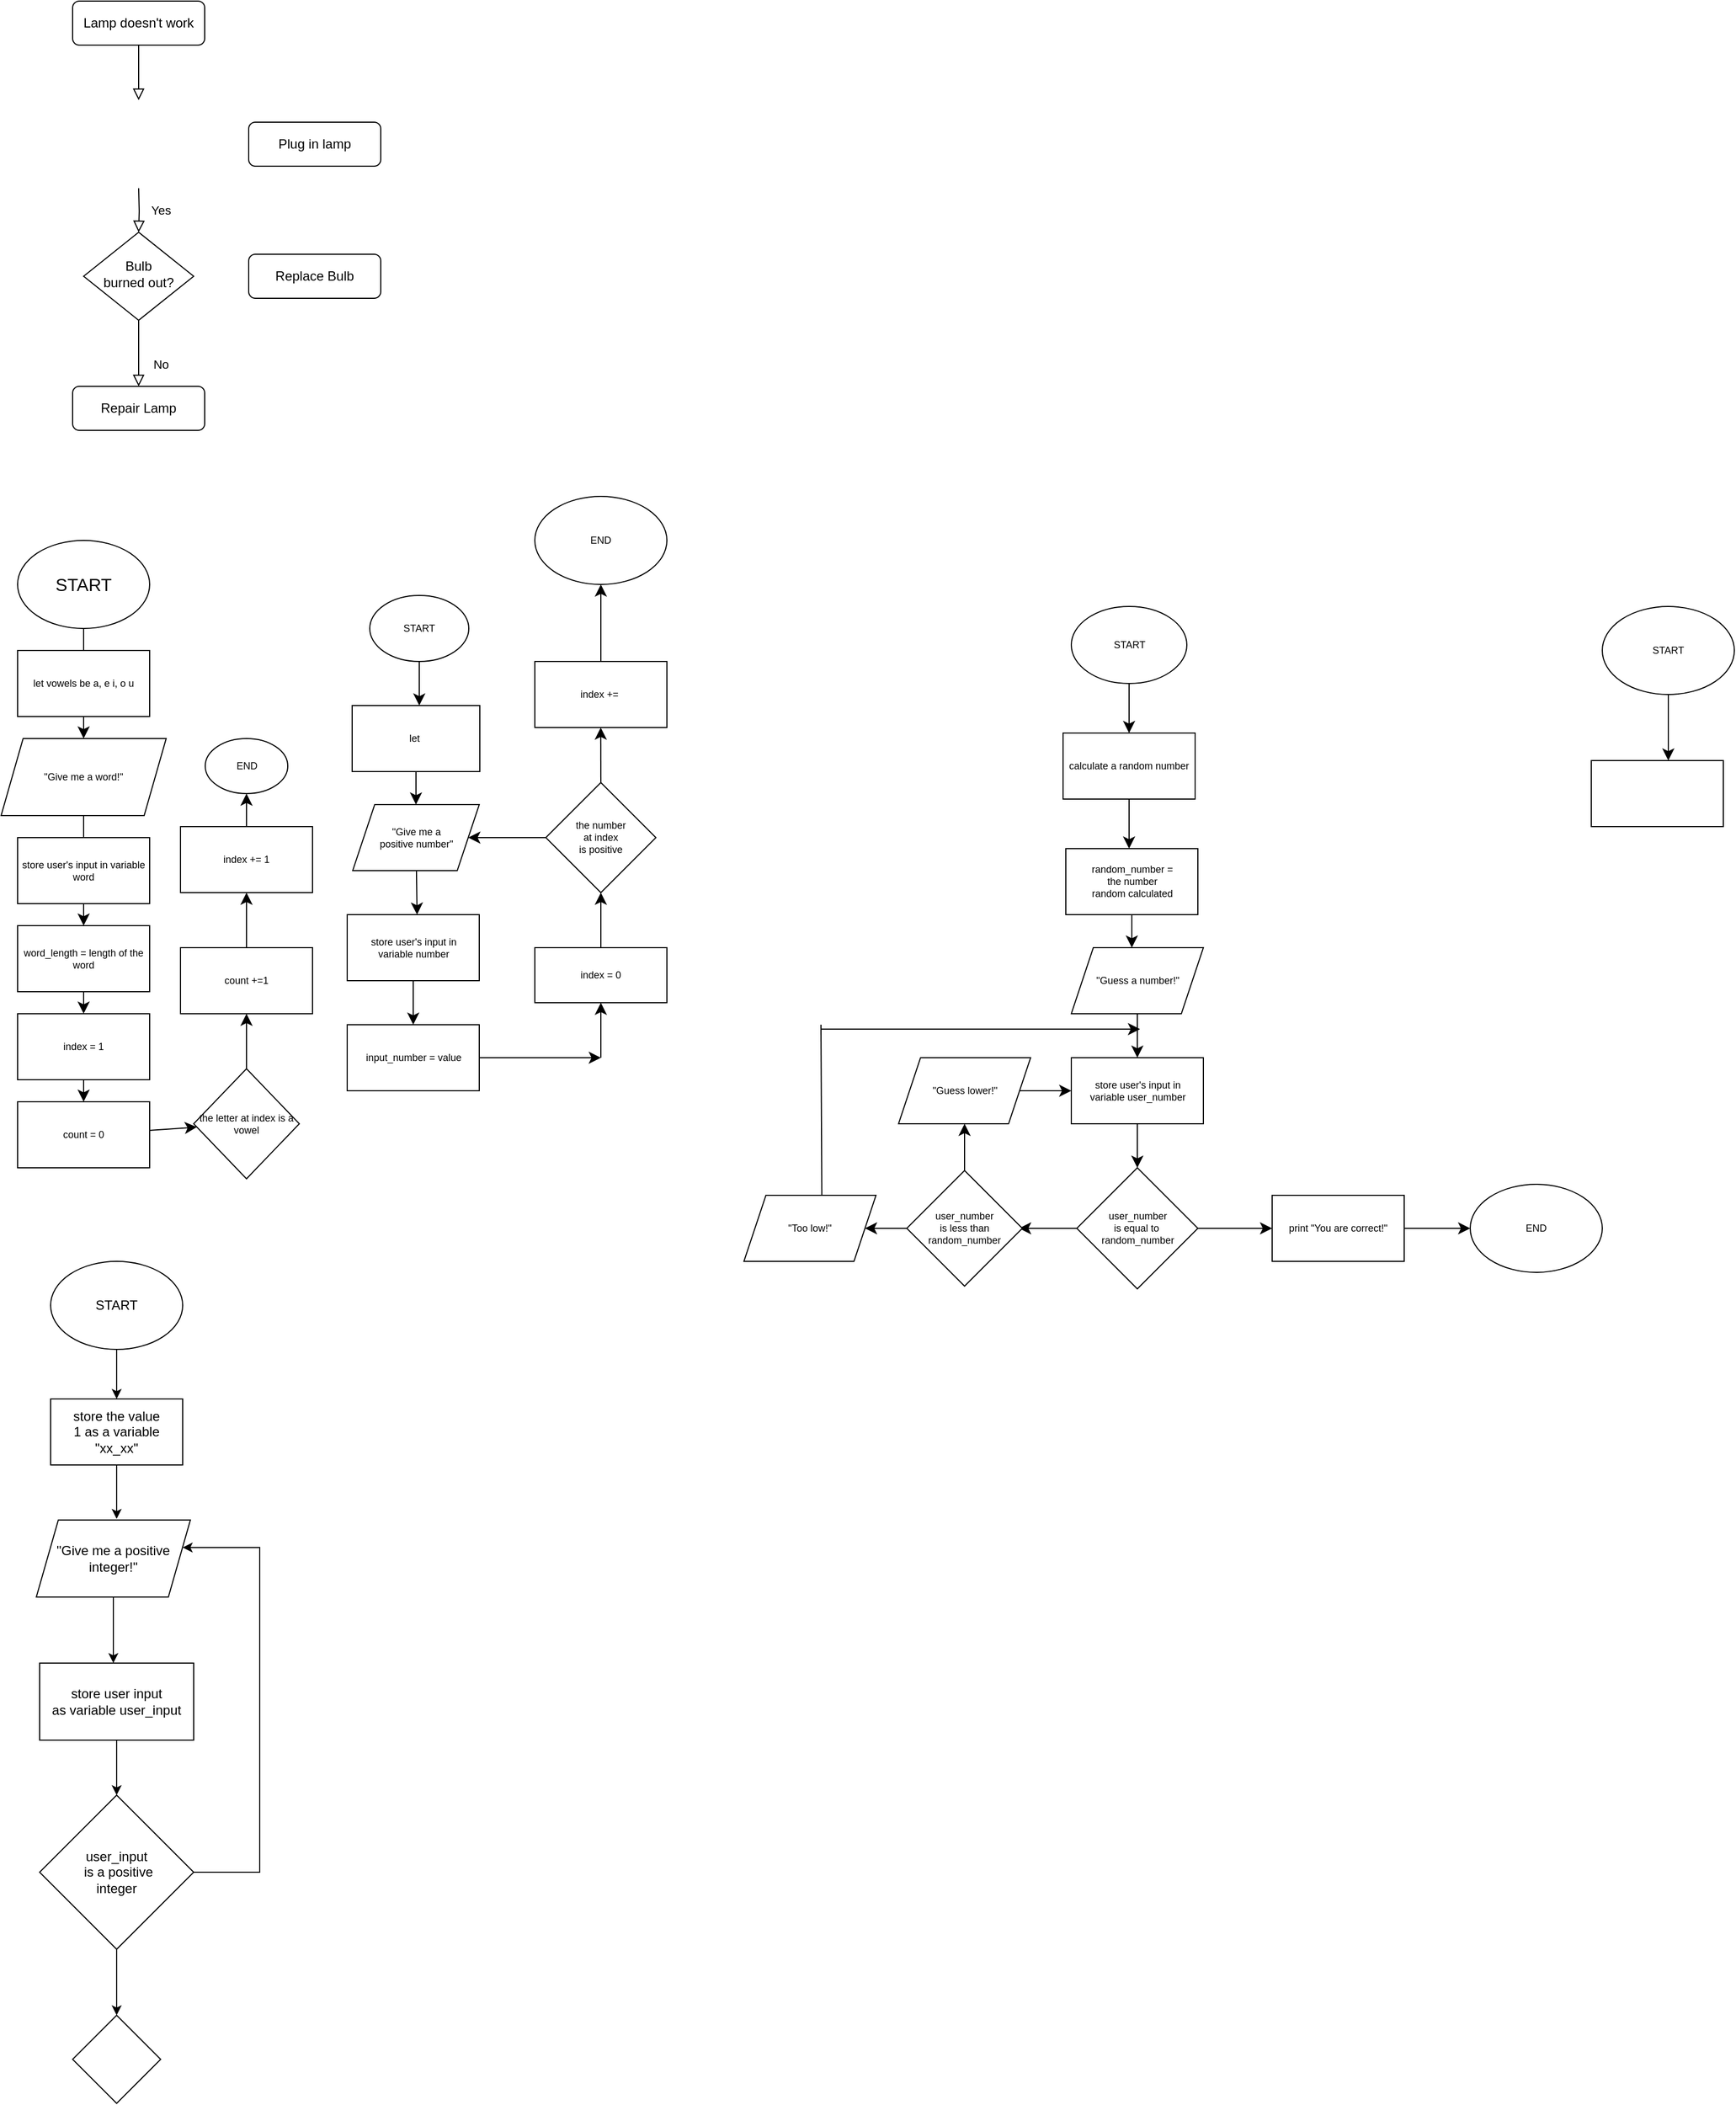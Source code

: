 <mxfile version="20.8.5" type="github" pages="2">
  <diagram id="C5RBs43oDa-KdzZeNtuy" name="Page-1">
    <mxGraphModel dx="595" dy="460" grid="1" gridSize="10" guides="1" tooltips="1" connect="1" arrows="1" fold="1" page="1" pageScale="1" pageWidth="827" pageHeight="1169" math="0" shadow="0">
      <root>
        <mxCell id="WIyWlLk6GJQsqaUBKTNV-0" />
        <mxCell id="WIyWlLk6GJQsqaUBKTNV-1" parent="WIyWlLk6GJQsqaUBKTNV-0" />
        <mxCell id="WIyWlLk6GJQsqaUBKTNV-2" value="" style="rounded=0;html=1;jettySize=auto;orthogonalLoop=1;fontSize=11;endArrow=block;endFill=0;endSize=8;strokeWidth=1;shadow=0;labelBackgroundColor=none;edgeStyle=orthogonalEdgeStyle;" parent="WIyWlLk6GJQsqaUBKTNV-1" source="WIyWlLk6GJQsqaUBKTNV-3" edge="1">
          <mxGeometry relative="1" as="geometry">
            <mxPoint x="220" y="170" as="targetPoint" />
          </mxGeometry>
        </mxCell>
        <mxCell id="WIyWlLk6GJQsqaUBKTNV-3" value="Lamp doesn&#39;t work" style="rounded=1;whiteSpace=wrap;html=1;fontSize=12;glass=0;strokeWidth=1;shadow=0;" parent="WIyWlLk6GJQsqaUBKTNV-1" vertex="1">
          <mxGeometry x="160" y="80" width="120" height="40" as="geometry" />
        </mxCell>
        <mxCell id="WIyWlLk6GJQsqaUBKTNV-4" value="Yes" style="rounded=0;html=1;jettySize=auto;orthogonalLoop=1;fontSize=11;endArrow=block;endFill=0;endSize=8;strokeWidth=1;shadow=0;labelBackgroundColor=none;edgeStyle=orthogonalEdgeStyle;" parent="WIyWlLk6GJQsqaUBKTNV-1" target="WIyWlLk6GJQsqaUBKTNV-10" edge="1">
          <mxGeometry y="20" relative="1" as="geometry">
            <mxPoint as="offset" />
            <mxPoint x="220" y="250" as="sourcePoint" />
          </mxGeometry>
        </mxCell>
        <mxCell id="WIyWlLk6GJQsqaUBKTNV-7" value="Plug in lamp" style="rounded=1;whiteSpace=wrap;html=1;fontSize=12;glass=0;strokeWidth=1;shadow=0;" parent="WIyWlLk6GJQsqaUBKTNV-1" vertex="1">
          <mxGeometry x="320" y="190" width="120" height="40" as="geometry" />
        </mxCell>
        <mxCell id="WIyWlLk6GJQsqaUBKTNV-8" value="No" style="rounded=0;html=1;jettySize=auto;orthogonalLoop=1;fontSize=11;endArrow=block;endFill=0;endSize=8;strokeWidth=1;shadow=0;labelBackgroundColor=none;edgeStyle=orthogonalEdgeStyle;" parent="WIyWlLk6GJQsqaUBKTNV-1" source="WIyWlLk6GJQsqaUBKTNV-10" target="WIyWlLk6GJQsqaUBKTNV-11" edge="1">
          <mxGeometry x="0.333" y="20" relative="1" as="geometry">
            <mxPoint as="offset" />
          </mxGeometry>
        </mxCell>
        <mxCell id="WIyWlLk6GJQsqaUBKTNV-10" value="Bulb&lt;br&gt;burned out?" style="rhombus;whiteSpace=wrap;html=1;shadow=0;fontFamily=Helvetica;fontSize=12;align=center;strokeWidth=1;spacing=6;spacingTop=-4;" parent="WIyWlLk6GJQsqaUBKTNV-1" vertex="1">
          <mxGeometry x="170" y="290" width="100" height="80" as="geometry" />
        </mxCell>
        <mxCell id="WIyWlLk6GJQsqaUBKTNV-11" value="Repair Lamp" style="rounded=1;whiteSpace=wrap;html=1;fontSize=12;glass=0;strokeWidth=1;shadow=0;" parent="WIyWlLk6GJQsqaUBKTNV-1" vertex="1">
          <mxGeometry x="160" y="430" width="120" height="40" as="geometry" />
        </mxCell>
        <mxCell id="WIyWlLk6GJQsqaUBKTNV-12" value="Replace Bulb" style="rounded=1;whiteSpace=wrap;html=1;fontSize=12;glass=0;strokeWidth=1;shadow=0;" parent="WIyWlLk6GJQsqaUBKTNV-1" vertex="1">
          <mxGeometry x="320" y="310" width="120" height="40" as="geometry" />
        </mxCell>
        <mxCell id="6rkK3X_Y7HJ2kkGCpfae-19" value="" style="edgeStyle=none;curved=1;rounded=0;orthogonalLoop=1;jettySize=auto;html=1;fontSize=9;startSize=8;endSize=8;" parent="WIyWlLk6GJQsqaUBKTNV-1" source="6rkK3X_Y7HJ2kkGCpfae-0" target="6rkK3X_Y7HJ2kkGCpfae-2" edge="1">
          <mxGeometry relative="1" as="geometry" />
        </mxCell>
        <mxCell id="6rkK3X_Y7HJ2kkGCpfae-0" value="START" style="ellipse;whiteSpace=wrap;html=1;fontSize=16;" parent="WIyWlLk6GJQsqaUBKTNV-1" vertex="1">
          <mxGeometry x="110" y="570" width="120" height="80" as="geometry" />
        </mxCell>
        <mxCell id="6rkK3X_Y7HJ2kkGCpfae-20" value="" style="edgeStyle=none;curved=1;rounded=0;orthogonalLoop=1;jettySize=auto;html=1;fontSize=9;startSize=8;endSize=8;" parent="WIyWlLk6GJQsqaUBKTNV-1" source="6rkK3X_Y7HJ2kkGCpfae-2" target="6rkK3X_Y7HJ2kkGCpfae-8" edge="1">
          <mxGeometry relative="1" as="geometry" />
        </mxCell>
        <mxCell id="6rkK3X_Y7HJ2kkGCpfae-2" value="&quot;Give me a word!&quot;" style="shape=parallelogram;perimeter=parallelogramPerimeter;whiteSpace=wrap;html=1;fixedSize=1;fontSize=9;" parent="WIyWlLk6GJQsqaUBKTNV-1" vertex="1">
          <mxGeometry x="95" y="750" width="150" height="70" as="geometry" />
        </mxCell>
        <mxCell id="6rkK3X_Y7HJ2kkGCpfae-3" value="let vowels be a, e i, o u" style="rounded=0;whiteSpace=wrap;html=1;fontSize=9;" parent="WIyWlLk6GJQsqaUBKTNV-1" vertex="1">
          <mxGeometry x="110" y="670" width="120" height="60" as="geometry" />
        </mxCell>
        <mxCell id="6rkK3X_Y7HJ2kkGCpfae-4" style="edgeStyle=none;curved=1;rounded=0;orthogonalLoop=1;jettySize=auto;html=1;exitX=0.5;exitY=1;exitDx=0;exitDy=0;fontSize=9;startSize=8;endSize=8;" parent="WIyWlLk6GJQsqaUBKTNV-1" source="6rkK3X_Y7HJ2kkGCpfae-3" target="6rkK3X_Y7HJ2kkGCpfae-3" edge="1">
          <mxGeometry relative="1" as="geometry" />
        </mxCell>
        <mxCell id="6rkK3X_Y7HJ2kkGCpfae-7" value="store user&#39;s input in variable word" style="rounded=0;whiteSpace=wrap;html=1;fontSize=9;" parent="WIyWlLk6GJQsqaUBKTNV-1" vertex="1">
          <mxGeometry x="110" y="840" width="120" height="60" as="geometry" />
        </mxCell>
        <mxCell id="6rkK3X_Y7HJ2kkGCpfae-21" value="" style="edgeStyle=none;curved=1;rounded=0;orthogonalLoop=1;jettySize=auto;html=1;fontSize=9;startSize=8;endSize=8;" parent="WIyWlLk6GJQsqaUBKTNV-1" source="6rkK3X_Y7HJ2kkGCpfae-8" target="6rkK3X_Y7HJ2kkGCpfae-11" edge="1">
          <mxGeometry relative="1" as="geometry" />
        </mxCell>
        <mxCell id="6rkK3X_Y7HJ2kkGCpfae-8" value="word_length = length of the word" style="rounded=0;whiteSpace=wrap;html=1;fontSize=9;" parent="WIyWlLk6GJQsqaUBKTNV-1" vertex="1">
          <mxGeometry x="110" y="920" width="120" height="60" as="geometry" />
        </mxCell>
        <mxCell id="6rkK3X_Y7HJ2kkGCpfae-22" value="" style="edgeStyle=none;curved=1;rounded=0;orthogonalLoop=1;jettySize=auto;html=1;fontSize=9;startSize=8;endSize=8;" parent="WIyWlLk6GJQsqaUBKTNV-1" source="6rkK3X_Y7HJ2kkGCpfae-11" target="6rkK3X_Y7HJ2kkGCpfae-16" edge="1">
          <mxGeometry relative="1" as="geometry" />
        </mxCell>
        <mxCell id="6rkK3X_Y7HJ2kkGCpfae-11" value="index = 1" style="rounded=0;whiteSpace=wrap;html=1;fontSize=9;" parent="WIyWlLk6GJQsqaUBKTNV-1" vertex="1">
          <mxGeometry x="110" y="1000" width="120" height="60" as="geometry" />
        </mxCell>
        <mxCell id="6rkK3X_Y7HJ2kkGCpfae-14" value="the letter at index is a vowel" style="rhombus;whiteSpace=wrap;html=1;fontSize=9;" parent="WIyWlLk6GJQsqaUBKTNV-1" vertex="1">
          <mxGeometry x="270" y="1050" width="96" height="100" as="geometry" />
        </mxCell>
        <mxCell id="6rkK3X_Y7HJ2kkGCpfae-15" value="" style="endArrow=classic;html=1;rounded=0;fontSize=9;startSize=8;endSize=8;curved=1;exitX=0.5;exitY=0;exitDx=0;exitDy=0;entryX=0.5;entryY=1;entryDx=0;entryDy=0;" parent="WIyWlLk6GJQsqaUBKTNV-1" source="6rkK3X_Y7HJ2kkGCpfae-14" target="6rkK3X_Y7HJ2kkGCpfae-17" edge="1">
          <mxGeometry width="50" height="50" relative="1" as="geometry">
            <mxPoint x="430" y="960" as="sourcePoint" />
            <mxPoint x="618" y="850" as="targetPoint" />
          </mxGeometry>
        </mxCell>
        <mxCell id="6rkK3X_Y7HJ2kkGCpfae-24" value="" style="edgeStyle=none;curved=1;rounded=0;orthogonalLoop=1;jettySize=auto;html=1;fontSize=9;startSize=8;endSize=8;" parent="WIyWlLk6GJQsqaUBKTNV-1" source="6rkK3X_Y7HJ2kkGCpfae-16" target="6rkK3X_Y7HJ2kkGCpfae-14" edge="1">
          <mxGeometry relative="1" as="geometry" />
        </mxCell>
        <mxCell id="6rkK3X_Y7HJ2kkGCpfae-16" value="count = 0" style="rounded=0;whiteSpace=wrap;html=1;fontSize=9;" parent="WIyWlLk6GJQsqaUBKTNV-1" vertex="1">
          <mxGeometry x="110" y="1080" width="120" height="60" as="geometry" />
        </mxCell>
        <mxCell id="6rkK3X_Y7HJ2kkGCpfae-25" value="" style="edgeStyle=none;curved=1;rounded=0;orthogonalLoop=1;jettySize=auto;html=1;fontSize=9;startSize=8;endSize=8;" parent="WIyWlLk6GJQsqaUBKTNV-1" source="6rkK3X_Y7HJ2kkGCpfae-17" target="6rkK3X_Y7HJ2kkGCpfae-18" edge="1">
          <mxGeometry relative="1" as="geometry" />
        </mxCell>
        <mxCell id="6rkK3X_Y7HJ2kkGCpfae-17" value="count +=1" style="rounded=0;whiteSpace=wrap;html=1;fontSize=9;" parent="WIyWlLk6GJQsqaUBKTNV-1" vertex="1">
          <mxGeometry x="258" y="940" width="120" height="60" as="geometry" />
        </mxCell>
        <mxCell id="6rkK3X_Y7HJ2kkGCpfae-27" style="edgeStyle=none;curved=1;rounded=0;orthogonalLoop=1;jettySize=auto;html=1;fontSize=9;startSize=8;endSize=8;" parent="WIyWlLk6GJQsqaUBKTNV-1" source="6rkK3X_Y7HJ2kkGCpfae-18" target="6rkK3X_Y7HJ2kkGCpfae-28" edge="1">
          <mxGeometry relative="1" as="geometry">
            <mxPoint x="318" y="790" as="targetPoint" />
          </mxGeometry>
        </mxCell>
        <mxCell id="6rkK3X_Y7HJ2kkGCpfae-18" value="index += 1" style="rounded=0;whiteSpace=wrap;html=1;fontSize=9;" parent="WIyWlLk6GJQsqaUBKTNV-1" vertex="1">
          <mxGeometry x="258" y="830" width="120" height="60" as="geometry" />
        </mxCell>
        <mxCell id="6rkK3X_Y7HJ2kkGCpfae-28" value="END" style="ellipse;whiteSpace=wrap;html=1;fontSize=9;" parent="WIyWlLk6GJQsqaUBKTNV-1" vertex="1">
          <mxGeometry x="280.5" y="750" width="75" height="50" as="geometry" />
        </mxCell>
        <mxCell id="6rkK3X_Y7HJ2kkGCpfae-30" style="edgeStyle=none;curved=1;rounded=0;orthogonalLoop=1;jettySize=auto;html=1;fontSize=9;startSize=8;endSize=8;" parent="WIyWlLk6GJQsqaUBKTNV-1" source="6rkK3X_Y7HJ2kkGCpfae-29" edge="1">
          <mxGeometry relative="1" as="geometry">
            <mxPoint x="475" y="720" as="targetPoint" />
          </mxGeometry>
        </mxCell>
        <mxCell id="6rkK3X_Y7HJ2kkGCpfae-29" value="START" style="ellipse;whiteSpace=wrap;html=1;fontSize=9;" parent="WIyWlLk6GJQsqaUBKTNV-1" vertex="1">
          <mxGeometry x="430" y="620" width="90" height="60" as="geometry" />
        </mxCell>
        <mxCell id="6rkK3X_Y7HJ2kkGCpfae-37" style="edgeStyle=none;curved=1;rounded=0;orthogonalLoop=1;jettySize=auto;html=1;entryX=0.5;entryY=0;entryDx=0;entryDy=0;fontSize=9;startSize=8;endSize=8;" parent="WIyWlLk6GJQsqaUBKTNV-1" source="6rkK3X_Y7HJ2kkGCpfae-32" target="6rkK3X_Y7HJ2kkGCpfae-35" edge="1">
          <mxGeometry relative="1" as="geometry" />
        </mxCell>
        <mxCell id="6rkK3X_Y7HJ2kkGCpfae-32" value="let&amp;nbsp;" style="rounded=0;whiteSpace=wrap;html=1;fontSize=9;" parent="WIyWlLk6GJQsqaUBKTNV-1" vertex="1">
          <mxGeometry x="414" y="720" width="116" height="60" as="geometry" />
        </mxCell>
        <mxCell id="6rkK3X_Y7HJ2kkGCpfae-36" style="edgeStyle=none;curved=1;rounded=0;orthogonalLoop=1;jettySize=auto;html=1;fontSize=9;startSize=8;endSize=8;" parent="WIyWlLk6GJQsqaUBKTNV-1" source="6rkK3X_Y7HJ2kkGCpfae-35" edge="1">
          <mxGeometry relative="1" as="geometry">
            <mxPoint x="473" y="910" as="targetPoint" />
          </mxGeometry>
        </mxCell>
        <mxCell id="6rkK3X_Y7HJ2kkGCpfae-35" value="&quot;Give me a &lt;br&gt;positive number&quot;" style="shape=parallelogram;perimeter=parallelogramPerimeter;whiteSpace=wrap;html=1;fixedSize=1;fontSize=9;" parent="WIyWlLk6GJQsqaUBKTNV-1" vertex="1">
          <mxGeometry x="414.5" y="810" width="115" height="60" as="geometry" />
        </mxCell>
        <mxCell id="6rkK3X_Y7HJ2kkGCpfae-40" style="edgeStyle=none;curved=1;rounded=0;orthogonalLoop=1;jettySize=auto;html=1;fontSize=9;startSize=8;endSize=8;" parent="WIyWlLk6GJQsqaUBKTNV-1" source="6rkK3X_Y7HJ2kkGCpfae-39" edge="1">
          <mxGeometry relative="1" as="geometry">
            <mxPoint x="469.5" y="1010" as="targetPoint" />
          </mxGeometry>
        </mxCell>
        <mxCell id="6rkK3X_Y7HJ2kkGCpfae-39" value="store user&#39;s input in&lt;br&gt;variable number" style="rounded=0;whiteSpace=wrap;html=1;fontSize=9;" parent="WIyWlLk6GJQsqaUBKTNV-1" vertex="1">
          <mxGeometry x="409.5" y="910" width="120" height="60" as="geometry" />
        </mxCell>
        <mxCell id="6rkK3X_Y7HJ2kkGCpfae-43" style="edgeStyle=none;curved=1;rounded=0;orthogonalLoop=1;jettySize=auto;html=1;fontSize=9;startSize=8;endSize=8;" parent="WIyWlLk6GJQsqaUBKTNV-1" source="6rkK3X_Y7HJ2kkGCpfae-41" edge="1">
          <mxGeometry relative="1" as="geometry">
            <mxPoint x="640" y="1040" as="targetPoint" />
          </mxGeometry>
        </mxCell>
        <mxCell id="6rkK3X_Y7HJ2kkGCpfae-41" value="input_number = value" style="rounded=0;whiteSpace=wrap;html=1;fontSize=9;" parent="WIyWlLk6GJQsqaUBKTNV-1" vertex="1">
          <mxGeometry x="409.5" y="1010" width="120" height="60" as="geometry" />
        </mxCell>
        <mxCell id="6rkK3X_Y7HJ2kkGCpfae-49" style="edgeStyle=none;curved=1;rounded=0;orthogonalLoop=1;jettySize=auto;html=1;fontSize=9;startSize=8;endSize=8;" parent="WIyWlLk6GJQsqaUBKTNV-1" source="6rkK3X_Y7HJ2kkGCpfae-48" target="6rkK3X_Y7HJ2kkGCpfae-50" edge="1">
          <mxGeometry relative="1" as="geometry">
            <mxPoint x="640" y="970" as="targetPoint" />
          </mxGeometry>
        </mxCell>
        <mxCell id="6rkK3X_Y7HJ2kkGCpfae-48" value="index = 0" style="rounded=0;whiteSpace=wrap;html=1;fontSize=9;" parent="WIyWlLk6GJQsqaUBKTNV-1" vertex="1">
          <mxGeometry x="580" y="940" width="120" height="50" as="geometry" />
        </mxCell>
        <mxCell id="6rkK3X_Y7HJ2kkGCpfae-51" style="edgeStyle=none;curved=1;rounded=0;orthogonalLoop=1;jettySize=auto;html=1;fontSize=9;startSize=8;endSize=8;entryX=1;entryY=0.5;entryDx=0;entryDy=0;exitX=0;exitY=0.5;exitDx=0;exitDy=0;" parent="WIyWlLk6GJQsqaUBKTNV-1" source="6rkK3X_Y7HJ2kkGCpfae-50" target="6rkK3X_Y7HJ2kkGCpfae-35" edge="1">
          <mxGeometry relative="1" as="geometry">
            <mxPoint x="640" y="810" as="targetPoint" />
          </mxGeometry>
        </mxCell>
        <mxCell id="6rkK3X_Y7HJ2kkGCpfae-55" style="edgeStyle=none;curved=1;rounded=0;orthogonalLoop=1;jettySize=auto;html=1;exitX=0.5;exitY=0;exitDx=0;exitDy=0;fontSize=9;startSize=8;endSize=8;" parent="WIyWlLk6GJQsqaUBKTNV-1" source="6rkK3X_Y7HJ2kkGCpfae-50" edge="1">
          <mxGeometry relative="1" as="geometry">
            <mxPoint x="639.895" y="740" as="targetPoint" />
          </mxGeometry>
        </mxCell>
        <mxCell id="6rkK3X_Y7HJ2kkGCpfae-50" value="the number&lt;br&gt;at index&lt;br&gt;is positive" style="rhombus;whiteSpace=wrap;html=1;fontSize=9;" parent="WIyWlLk6GJQsqaUBKTNV-1" vertex="1">
          <mxGeometry x="590" y="790" width="100" height="100" as="geometry" />
        </mxCell>
        <mxCell id="6rkK3X_Y7HJ2kkGCpfae-57" value="" style="endArrow=classic;html=1;rounded=0;fontSize=9;startSize=8;endSize=8;curved=1;" parent="WIyWlLk6GJQsqaUBKTNV-1" target="6rkK3X_Y7HJ2kkGCpfae-48" edge="1">
          <mxGeometry width="50" height="50" relative="1" as="geometry">
            <mxPoint x="640" y="1040" as="sourcePoint" />
            <mxPoint x="690" y="990" as="targetPoint" />
          </mxGeometry>
        </mxCell>
        <mxCell id="G9BDfz2UxZrtVeb2Ntyk-60" style="edgeStyle=none;curved=1;rounded=0;orthogonalLoop=1;jettySize=auto;html=1;exitX=0.5;exitY=0;exitDx=0;exitDy=0;fontSize=9;startSize=8;endSize=8;" parent="WIyWlLk6GJQsqaUBKTNV-1" source="6rkK3X_Y7HJ2kkGCpfae-58" target="G9BDfz2UxZrtVeb2Ntyk-61" edge="1">
          <mxGeometry relative="1" as="geometry">
            <mxPoint x="640.31" y="630" as="targetPoint" />
          </mxGeometry>
        </mxCell>
        <mxCell id="6rkK3X_Y7HJ2kkGCpfae-58" value="index +=&amp;nbsp;" style="rounded=0;whiteSpace=wrap;html=1;fontSize=9;" parent="WIyWlLk6GJQsqaUBKTNV-1" vertex="1">
          <mxGeometry x="580" y="680" width="120" height="60" as="geometry" />
        </mxCell>
        <mxCell id="G9BDfz2UxZrtVeb2Ntyk-1" style="edgeStyle=none;curved=1;rounded=0;orthogonalLoop=1;jettySize=auto;html=1;exitX=0.5;exitY=1;exitDx=0;exitDy=0;fontSize=9;startSize=8;endSize=8;" parent="WIyWlLk6GJQsqaUBKTNV-1" source="G9BDfz2UxZrtVeb2Ntyk-0" edge="1">
          <mxGeometry relative="1" as="geometry">
            <mxPoint x="1120" y="745" as="targetPoint" />
          </mxGeometry>
        </mxCell>
        <mxCell id="G9BDfz2UxZrtVeb2Ntyk-0" value="START" style="ellipse;whiteSpace=wrap;html=1;fontSize=9;" parent="WIyWlLk6GJQsqaUBKTNV-1" vertex="1">
          <mxGeometry x="1067.5" y="630" width="105" height="70" as="geometry" />
        </mxCell>
        <mxCell id="G9BDfz2UxZrtVeb2Ntyk-3" style="edgeStyle=none;curved=1;rounded=0;orthogonalLoop=1;jettySize=auto;html=1;fontSize=9;startSize=8;endSize=8;" parent="WIyWlLk6GJQsqaUBKTNV-1" edge="1">
          <mxGeometry relative="1" as="geometry">
            <mxPoint x="1120" y="850" as="targetPoint" />
            <mxPoint x="1120" y="800" as="sourcePoint" />
          </mxGeometry>
        </mxCell>
        <mxCell id="G9BDfz2UxZrtVeb2Ntyk-5" value="calculate a random number" style="rounded=0;whiteSpace=wrap;html=1;fontSize=9;" parent="WIyWlLk6GJQsqaUBKTNV-1" vertex="1">
          <mxGeometry x="1060" y="745" width="120" height="60" as="geometry" />
        </mxCell>
        <mxCell id="G9BDfz2UxZrtVeb2Ntyk-12" style="edgeStyle=none;curved=1;rounded=0;orthogonalLoop=1;jettySize=auto;html=1;exitX=0.5;exitY=0;exitDx=0;exitDy=0;fontSize=9;startSize=8;endSize=8;" parent="WIyWlLk6GJQsqaUBKTNV-1" source="G9BDfz2UxZrtVeb2Ntyk-6" edge="1">
          <mxGeometry relative="1" as="geometry">
            <mxPoint x="1127.5" y="1040" as="targetPoint" />
          </mxGeometry>
        </mxCell>
        <mxCell id="G9BDfz2UxZrtVeb2Ntyk-6" value="&quot;Guess a number!&quot;" style="shape=parallelogram;perimeter=parallelogramPerimeter;whiteSpace=wrap;html=1;fixedSize=1;fontSize=9;" parent="WIyWlLk6GJQsqaUBKTNV-1" vertex="1">
          <mxGeometry x="1067.5" y="940" width="120" height="60" as="geometry" />
        </mxCell>
        <mxCell id="G9BDfz2UxZrtVeb2Ntyk-14" style="edgeStyle=none;curved=1;rounded=0;orthogonalLoop=1;jettySize=auto;html=1;fontSize=9;startSize=8;endSize=8;" parent="WIyWlLk6GJQsqaUBKTNV-1" source="G9BDfz2UxZrtVeb2Ntyk-10" edge="1">
          <mxGeometry relative="1" as="geometry">
            <mxPoint x="1122.5" y="940" as="targetPoint" />
          </mxGeometry>
        </mxCell>
        <mxCell id="G9BDfz2UxZrtVeb2Ntyk-10" value="random_number =&lt;br&gt;the number&lt;br&gt;random calculated" style="rounded=0;whiteSpace=wrap;html=1;fontSize=9;" parent="WIyWlLk6GJQsqaUBKTNV-1" vertex="1">
          <mxGeometry x="1062.5" y="850" width="120" height="60" as="geometry" />
        </mxCell>
        <mxCell id="G9BDfz2UxZrtVeb2Ntyk-17" style="edgeStyle=none;curved=1;rounded=0;orthogonalLoop=1;jettySize=auto;html=1;fontSize=9;startSize=8;endSize=8;" parent="WIyWlLk6GJQsqaUBKTNV-1" source="G9BDfz2UxZrtVeb2Ntyk-16" edge="1">
          <mxGeometry relative="1" as="geometry">
            <mxPoint x="1127.5" y="1140" as="targetPoint" />
          </mxGeometry>
        </mxCell>
        <mxCell id="G9BDfz2UxZrtVeb2Ntyk-16" value="store user&#39;s input in&lt;br&gt;variable user_number" style="rounded=0;whiteSpace=wrap;html=1;fontSize=9;" parent="WIyWlLk6GJQsqaUBKTNV-1" vertex="1">
          <mxGeometry x="1067.5" y="1040" width="120" height="60" as="geometry" />
        </mxCell>
        <mxCell id="G9BDfz2UxZrtVeb2Ntyk-45" style="edgeStyle=none;curved=1;rounded=0;orthogonalLoop=1;jettySize=auto;html=1;fontSize=9;startSize=8;endSize=8;" parent="WIyWlLk6GJQsqaUBKTNV-1" source="G9BDfz2UxZrtVeb2Ntyk-18" edge="1">
          <mxGeometry relative="1" as="geometry">
            <mxPoint x="1020" y="1195" as="targetPoint" />
          </mxGeometry>
        </mxCell>
        <mxCell id="G9BDfz2UxZrtVeb2Ntyk-18" value="user_number&lt;br&gt;is equal to&amp;nbsp;&lt;br&gt;random_number" style="rhombus;whiteSpace=wrap;html=1;fontSize=9;" parent="WIyWlLk6GJQsqaUBKTNV-1" vertex="1">
          <mxGeometry x="1072.5" y="1140" width="110" height="110" as="geometry" />
        </mxCell>
        <mxCell id="G9BDfz2UxZrtVeb2Ntyk-57" style="edgeStyle=none;curved=1;rounded=0;orthogonalLoop=1;jettySize=auto;html=1;fontSize=9;startSize=8;endSize=8;" parent="WIyWlLk6GJQsqaUBKTNV-1" source="G9BDfz2UxZrtVeb2Ntyk-23" target="G9BDfz2UxZrtVeb2Ntyk-58" edge="1">
          <mxGeometry relative="1" as="geometry">
            <mxPoint x="1420.0" y="1195" as="targetPoint" />
          </mxGeometry>
        </mxCell>
        <mxCell id="G9BDfz2UxZrtVeb2Ntyk-23" value="print &quot;You are correct!&quot;" style="rounded=0;whiteSpace=wrap;html=1;fontSize=9;" parent="WIyWlLk6GJQsqaUBKTNV-1" vertex="1">
          <mxGeometry x="1250" y="1165" width="120" height="60" as="geometry" />
        </mxCell>
        <mxCell id="G9BDfz2UxZrtVeb2Ntyk-46" style="edgeStyle=none;curved=1;rounded=0;orthogonalLoop=1;jettySize=auto;html=1;entryX=0.5;entryY=1;entryDx=0;entryDy=0;fontSize=9;startSize=8;endSize=8;" parent="WIyWlLk6GJQsqaUBKTNV-1" source="G9BDfz2UxZrtVeb2Ntyk-29" target="G9BDfz2UxZrtVeb2Ntyk-35" edge="1">
          <mxGeometry relative="1" as="geometry" />
        </mxCell>
        <mxCell id="G9BDfz2UxZrtVeb2Ntyk-47" style="edgeStyle=none;curved=1;rounded=0;orthogonalLoop=1;jettySize=auto;html=1;fontSize=9;startSize=8;endSize=8;" parent="WIyWlLk6GJQsqaUBKTNV-1" source="G9BDfz2UxZrtVeb2Ntyk-29" target="G9BDfz2UxZrtVeb2Ntyk-34" edge="1">
          <mxGeometry relative="1" as="geometry" />
        </mxCell>
        <mxCell id="G9BDfz2UxZrtVeb2Ntyk-29" value="user_number&lt;br&gt;is less than&lt;br&gt;random_number" style="rhombus;whiteSpace=wrap;html=1;fontSize=9;" parent="WIyWlLk6GJQsqaUBKTNV-1" vertex="1">
          <mxGeometry x="918" y="1142.5" width="105" height="105" as="geometry" />
        </mxCell>
        <mxCell id="G9BDfz2UxZrtVeb2Ntyk-34" value="&quot;Too low!&quot;" style="shape=parallelogram;perimeter=parallelogramPerimeter;whiteSpace=wrap;html=1;fixedSize=1;fontSize=9;" parent="WIyWlLk6GJQsqaUBKTNV-1" vertex="1">
          <mxGeometry x="770" y="1165" width="120" height="60" as="geometry" />
        </mxCell>
        <mxCell id="G9BDfz2UxZrtVeb2Ntyk-35" value="&quot;Guess lower!&quot;" style="shape=parallelogram;perimeter=parallelogramPerimeter;whiteSpace=wrap;html=1;fixedSize=1;fontSize=9;" parent="WIyWlLk6GJQsqaUBKTNV-1" vertex="1">
          <mxGeometry x="910.5" y="1040" width="120" height="60" as="geometry" />
        </mxCell>
        <mxCell id="G9BDfz2UxZrtVeb2Ntyk-49" value="" style="endArrow=classic;html=1;rounded=0;fontSize=9;startSize=8;endSize=8;curved=1;exitX=1;exitY=0.5;exitDx=0;exitDy=0;entryX=0;entryY=0.5;entryDx=0;entryDy=0;" parent="WIyWlLk6GJQsqaUBKTNV-1" source="G9BDfz2UxZrtVeb2Ntyk-35" target="G9BDfz2UxZrtVeb2Ntyk-16" edge="1">
          <mxGeometry width="50" height="50" relative="1" as="geometry">
            <mxPoint x="940" y="1040" as="sourcePoint" />
            <mxPoint x="990" y="990" as="targetPoint" />
          </mxGeometry>
        </mxCell>
        <mxCell id="G9BDfz2UxZrtVeb2Ntyk-52" value="" style="endArrow=classic;html=1;rounded=0;fontSize=9;startSize=8;endSize=8;curved=1;" parent="WIyWlLk6GJQsqaUBKTNV-1" edge="1">
          <mxGeometry width="50" height="50" relative="1" as="geometry">
            <mxPoint x="840" y="1014" as="sourcePoint" />
            <mxPoint x="1130" y="1014" as="targetPoint" />
          </mxGeometry>
        </mxCell>
        <mxCell id="G9BDfz2UxZrtVeb2Ntyk-53" value="" style="endArrow=none;html=1;rounded=0;fontSize=9;startSize=8;endSize=8;curved=1;exitX=0.59;exitY=0.002;exitDx=0;exitDy=0;exitPerimeter=0;" parent="WIyWlLk6GJQsqaUBKTNV-1" source="G9BDfz2UxZrtVeb2Ntyk-34" edge="1">
          <mxGeometry width="50" height="50" relative="1" as="geometry">
            <mxPoint x="840" y="1140" as="sourcePoint" />
            <mxPoint x="840" y="1010" as="targetPoint" />
          </mxGeometry>
        </mxCell>
        <mxCell id="G9BDfz2UxZrtVeb2Ntyk-54" value="" style="endArrow=classic;html=1;rounded=0;fontSize=9;startSize=8;endSize=8;curved=1;exitX=1;exitY=0.5;exitDx=0;exitDy=0;" parent="WIyWlLk6GJQsqaUBKTNV-1" source="G9BDfz2UxZrtVeb2Ntyk-18" edge="1">
          <mxGeometry width="50" height="50" relative="1" as="geometry">
            <mxPoint x="1160" y="1170" as="sourcePoint" />
            <mxPoint x="1250" y="1195" as="targetPoint" />
          </mxGeometry>
        </mxCell>
        <mxCell id="G9BDfz2UxZrtVeb2Ntyk-58" value="END" style="ellipse;whiteSpace=wrap;html=1;fontSize=9;" parent="WIyWlLk6GJQsqaUBKTNV-1" vertex="1">
          <mxGeometry x="1430.0" y="1155" width="120" height="80" as="geometry" />
        </mxCell>
        <mxCell id="G9BDfz2UxZrtVeb2Ntyk-61" value="END" style="ellipse;whiteSpace=wrap;html=1;fontSize=9;" parent="WIyWlLk6GJQsqaUBKTNV-1" vertex="1">
          <mxGeometry x="580.0" y="530" width="120" height="80" as="geometry" />
        </mxCell>
        <mxCell id="G9BDfz2UxZrtVeb2Ntyk-63" style="edgeStyle=none;curved=1;rounded=0;orthogonalLoop=1;jettySize=auto;html=1;fontSize=9;startSize=8;endSize=8;" parent="WIyWlLk6GJQsqaUBKTNV-1" source="G9BDfz2UxZrtVeb2Ntyk-62" edge="1">
          <mxGeometry relative="1" as="geometry">
            <mxPoint x="1610" y="770" as="targetPoint" />
          </mxGeometry>
        </mxCell>
        <mxCell id="G9BDfz2UxZrtVeb2Ntyk-62" value="START" style="ellipse;whiteSpace=wrap;html=1;fontSize=9;" parent="WIyWlLk6GJQsqaUBKTNV-1" vertex="1">
          <mxGeometry x="1550" y="630" width="120" height="80" as="geometry" />
        </mxCell>
        <mxCell id="G9BDfz2UxZrtVeb2Ntyk-64" value="" style="rounded=0;whiteSpace=wrap;html=1;fontSize=9;" parent="WIyWlLk6GJQsqaUBKTNV-1" vertex="1">
          <mxGeometry x="1540" y="770" width="120" height="60" as="geometry" />
        </mxCell>
        <mxCell id="iwm73fOLzy9ZU6IERDcX-15" style="edgeStyle=orthogonalEdgeStyle;rounded=0;orthogonalLoop=1;jettySize=auto;html=1;" edge="1" parent="WIyWlLk6GJQsqaUBKTNV-1" source="iwm73fOLzy9ZU6IERDcX-0" target="iwm73fOLzy9ZU6IERDcX-14">
          <mxGeometry relative="1" as="geometry" />
        </mxCell>
        <mxCell id="iwm73fOLzy9ZU6IERDcX-0" value="START" style="ellipse;whiteSpace=wrap;html=1;" vertex="1" parent="WIyWlLk6GJQsqaUBKTNV-1">
          <mxGeometry x="140" y="1225" width="120" height="80" as="geometry" />
        </mxCell>
        <mxCell id="iwm73fOLzy9ZU6IERDcX-3" style="edgeStyle=orthogonalEdgeStyle;rounded=0;orthogonalLoop=1;jettySize=auto;html=1;" edge="1" parent="WIyWlLk6GJQsqaUBKTNV-1" source="iwm73fOLzy9ZU6IERDcX-2">
          <mxGeometry relative="1" as="geometry">
            <mxPoint x="197" y="1590.0" as="targetPoint" />
          </mxGeometry>
        </mxCell>
        <mxCell id="iwm73fOLzy9ZU6IERDcX-2" value="&quot;Give me a positive&lt;br&gt;integer!&quot;" style="shape=parallelogram;perimeter=parallelogramPerimeter;whiteSpace=wrap;html=1;fixedSize=1;" vertex="1" parent="WIyWlLk6GJQsqaUBKTNV-1">
          <mxGeometry x="127" y="1460" width="140" height="70" as="geometry" />
        </mxCell>
        <mxCell id="iwm73fOLzy9ZU6IERDcX-5" style="edgeStyle=orthogonalEdgeStyle;rounded=0;orthogonalLoop=1;jettySize=auto;html=1;" edge="1" parent="WIyWlLk6GJQsqaUBKTNV-1">
          <mxGeometry relative="1" as="geometry">
            <mxPoint x="200" y="1710" as="targetPoint" />
            <mxPoint x="200" y="1650" as="sourcePoint" />
          </mxGeometry>
        </mxCell>
        <mxCell id="iwm73fOLzy9ZU6IERDcX-4" value="store user input&lt;br&gt;as variable user_input" style="rounded=0;whiteSpace=wrap;html=1;" vertex="1" parent="WIyWlLk6GJQsqaUBKTNV-1">
          <mxGeometry x="130" y="1590" width="140" height="70" as="geometry" />
        </mxCell>
        <mxCell id="iwm73fOLzy9ZU6IERDcX-11" style="edgeStyle=orthogonalEdgeStyle;rounded=0;orthogonalLoop=1;jettySize=auto;html=1;" edge="1" parent="WIyWlLk6GJQsqaUBKTNV-1" source="iwm73fOLzy9ZU6IERDcX-6">
          <mxGeometry relative="1" as="geometry">
            <mxPoint x="200.0" y="1910" as="targetPoint" />
          </mxGeometry>
        </mxCell>
        <mxCell id="iwm73fOLzy9ZU6IERDcX-13" style="edgeStyle=orthogonalEdgeStyle;rounded=0;orthogonalLoop=1;jettySize=auto;html=1;exitX=1;exitY=0.5;exitDx=0;exitDy=0;entryX=1;entryY=0.5;entryDx=0;entryDy=0;" edge="1" parent="WIyWlLk6GJQsqaUBKTNV-1" source="iwm73fOLzy9ZU6IERDcX-6">
          <mxGeometry relative="1" as="geometry">
            <mxPoint x="260" y="1485" as="targetPoint" />
            <Array as="points">
              <mxPoint x="330" y="1780" />
              <mxPoint x="330" y="1485" />
            </Array>
          </mxGeometry>
        </mxCell>
        <mxCell id="iwm73fOLzy9ZU6IERDcX-6" value="user_input&lt;br&gt;&amp;nbsp;is a positive&lt;br&gt;integer" style="rhombus;whiteSpace=wrap;html=1;" vertex="1" parent="WIyWlLk6GJQsqaUBKTNV-1">
          <mxGeometry x="130" y="1710" width="140" height="140" as="geometry" />
        </mxCell>
        <mxCell id="iwm73fOLzy9ZU6IERDcX-16" style="edgeStyle=orthogonalEdgeStyle;rounded=0;orthogonalLoop=1;jettySize=auto;html=1;exitX=0.5;exitY=1;exitDx=0;exitDy=0;" edge="1" parent="WIyWlLk6GJQsqaUBKTNV-1" source="iwm73fOLzy9ZU6IERDcX-14">
          <mxGeometry relative="1" as="geometry">
            <mxPoint x="200" y="1459" as="targetPoint" />
            <mxPoint x="200" y="1419" as="sourcePoint" />
          </mxGeometry>
        </mxCell>
        <mxCell id="iwm73fOLzy9ZU6IERDcX-14" value="store the value&lt;br&gt;1 as a variable&lt;br&gt;&quot;xx_xx&quot;" style="rounded=0;whiteSpace=wrap;html=1;" vertex="1" parent="WIyWlLk6GJQsqaUBKTNV-1">
          <mxGeometry x="140" y="1350" width="120" height="60" as="geometry" />
        </mxCell>
        <mxCell id="iwm73fOLzy9ZU6IERDcX-17" value="" style="rhombus;whiteSpace=wrap;html=1;" vertex="1" parent="WIyWlLk6GJQsqaUBKTNV-1">
          <mxGeometry x="160" y="1910" width="80" height="80" as="geometry" />
        </mxCell>
      </root>
    </mxGraphModel>
  </diagram>
  <diagram id="Wx5rr5XtukEhyNtxBx1X" name="Page-2">
    <mxGraphModel dx="1245" dy="1008" grid="0" gridSize="10" guides="1" tooltips="1" connect="1" arrows="1" fold="1" page="0" pageScale="1" pageWidth="850" pageHeight="1100" math="0" shadow="0">
      <root>
        <mxCell id="0" />
        <mxCell id="1" parent="0" />
        <mxCell id="VLYLbC1kF1Cp7xHUZIRe-1" value="" style="ellipse;whiteSpace=wrap;html=1;fontSize=9;" vertex="1" parent="1">
          <mxGeometry x="-385" y="110" width="120" height="80" as="geometry" />
        </mxCell>
      </root>
    </mxGraphModel>
  </diagram>
</mxfile>

